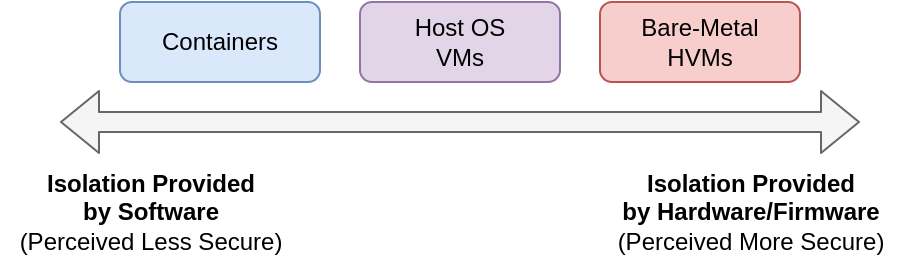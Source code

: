 <mxfile version="14.6.13" type="device"><diagram id="sLtYmR-y2zgzTBZQepvt" name="Page-1"><mxGraphModel dx="1331" dy="752" grid="1" gridSize="10" guides="1" tooltips="1" connect="1" arrows="1" fold="1" page="1" pageScale="1" pageWidth="850" pageHeight="1100" math="0" shadow="0"><root><mxCell id="0"/><mxCell id="1" parent="0"/><mxCell id="s3fyUaZoUimdfnUoGJTd-3" value="Bare-Metal&lt;br&gt;HVMs" style="rounded=1;whiteSpace=wrap;html=1;fillColor=#f8cecc;strokeColor=#b85450;fontStyle=0" vertex="1" parent="1"><mxGeometry x="390" y="180" width="100" height="40" as="geometry"/></mxCell><mxCell id="s3fyUaZoUimdfnUoGJTd-4" value="Containers" style="rounded=1;whiteSpace=wrap;html=1;fillColor=#dae8fc;strokeColor=#6c8ebf;fontStyle=0" vertex="1" parent="1"><mxGeometry x="150" y="180" width="100" height="40" as="geometry"/></mxCell><mxCell id="s3fyUaZoUimdfnUoGJTd-6" value="" style="shape=flexArrow;endArrow=classic;startArrow=classic;html=1;fillColor=#f5f5f5;strokeColor=#666666;" edge="1" parent="1"><mxGeometry width="100" height="100" relative="1" as="geometry"><mxPoint x="120" y="240" as="sourcePoint"/><mxPoint x="520" y="240" as="targetPoint"/></mxGeometry></mxCell><mxCell id="s3fyUaZoUimdfnUoGJTd-8" value="&lt;font style=&quot;font-size: 12px&quot;&gt;&lt;span style=&quot;font-style: normal&quot;&gt;&lt;b&gt;Isolation Provided&lt;br&gt;by Software&lt;/b&gt;&lt;br&gt;(Perceived Less Secure)&lt;/span&gt;&lt;br&gt;&lt;/font&gt;" style="text;html=1;align=center;verticalAlign=middle;resizable=0;points=[];autosize=1;strokeColor=none;fontSize=12;fontStyle=2" vertex="1" parent="1"><mxGeometry x="90" y="260" width="150" height="50" as="geometry"/></mxCell><mxCell id="s3fyUaZoUimdfnUoGJTd-9" value="&lt;font style=&quot;font-size: 12px&quot;&gt;&lt;span style=&quot;font-style: normal&quot;&gt;&lt;b&gt;Isolation Provided&lt;br&gt;by Hardware/Firmware&lt;/b&gt;&lt;br&gt;(Perceived More Secure)&lt;/span&gt;&lt;br&gt;&lt;/font&gt;" style="text;html=1;align=center;verticalAlign=middle;resizable=0;points=[];autosize=1;strokeColor=none;fontSize=12;fontStyle=2" vertex="1" parent="1"><mxGeometry x="390" y="260" width="150" height="50" as="geometry"/></mxCell><mxCell id="s3fyUaZoUimdfnUoGJTd-10" value="Host OS&lt;br&gt;VMs" style="rounded=1;whiteSpace=wrap;html=1;fillColor=#e1d5e7;strokeColor=#9673a6;fontStyle=0" vertex="1" parent="1"><mxGeometry x="270" y="180" width="100" height="40" as="geometry"/></mxCell></root></mxGraphModel></diagram></mxfile>